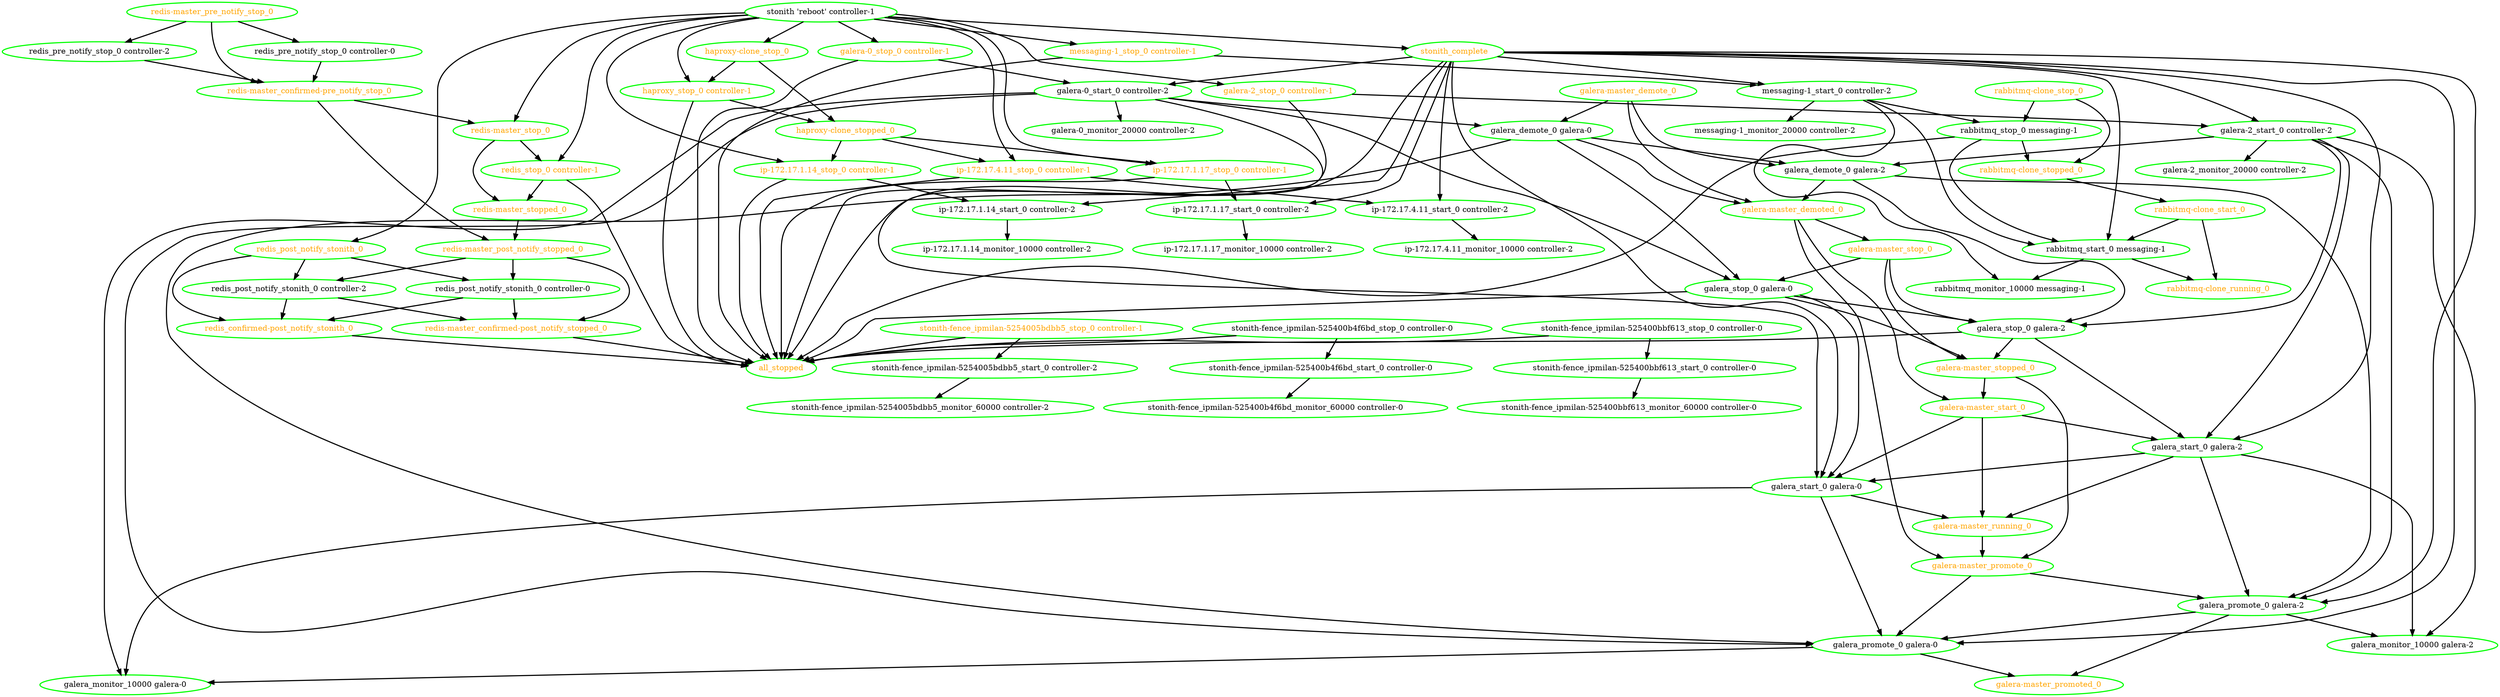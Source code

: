 digraph "g" {
"all_stopped" [ style=bold color="green" fontcolor="orange"]
"galera-0_monitor_20000 controller-2" [ style=bold color="green" fontcolor="black"]
"galera-0_start_0 controller-2" -> "galera-0_monitor_20000 controller-2" [ style = bold]
"galera-0_start_0 controller-2" -> "galera_demote_0 galera-0" [ style = bold]
"galera-0_start_0 controller-2" -> "galera_monitor_10000 galera-0" [ style = bold]
"galera-0_start_0 controller-2" -> "galera_promote_0 galera-0" [ style = bold]
"galera-0_start_0 controller-2" -> "galera_start_0 galera-0" [ style = bold]
"galera-0_start_0 controller-2" -> "galera_stop_0 galera-0" [ style = bold]
"galera-0_start_0 controller-2" [ style=bold color="green" fontcolor="black"]
"galera-0_stop_0 controller-1" -> "all_stopped" [ style = bold]
"galera-0_stop_0 controller-1" -> "galera-0_start_0 controller-2" [ style = bold]
"galera-0_stop_0 controller-1" [ style=bold color="green" fontcolor="orange"]
"galera-2_monitor_20000 controller-2" [ style=bold color="green" fontcolor="black"]
"galera-2_start_0 controller-2" -> "galera-2_monitor_20000 controller-2" [ style = bold]
"galera-2_start_0 controller-2" -> "galera_demote_0 galera-2" [ style = bold]
"galera-2_start_0 controller-2" -> "galera_monitor_10000 galera-2" [ style = bold]
"galera-2_start_0 controller-2" -> "galera_promote_0 galera-2" [ style = bold]
"galera-2_start_0 controller-2" -> "galera_start_0 galera-2" [ style = bold]
"galera-2_start_0 controller-2" -> "galera_stop_0 galera-2" [ style = bold]
"galera-2_start_0 controller-2" [ style=bold color="green" fontcolor="black"]
"galera-2_stop_0 controller-1" -> "all_stopped" [ style = bold]
"galera-2_stop_0 controller-1" -> "galera-2_start_0 controller-2" [ style = bold]
"galera-2_stop_0 controller-1" [ style=bold color="green" fontcolor="orange"]
"galera-master_demote_0" -> "galera-master_demoted_0" [ style = bold]
"galera-master_demote_0" -> "galera_demote_0 galera-0" [ style = bold]
"galera-master_demote_0" -> "galera_demote_0 galera-2" [ style = bold]
"galera-master_demote_0" [ style=bold color="green" fontcolor="orange"]
"galera-master_demoted_0" -> "galera-master_promote_0" [ style = bold]
"galera-master_demoted_0" -> "galera-master_start_0" [ style = bold]
"galera-master_demoted_0" -> "galera-master_stop_0" [ style = bold]
"galera-master_demoted_0" [ style=bold color="green" fontcolor="orange"]
"galera-master_promote_0" -> "galera_promote_0 galera-0" [ style = bold]
"galera-master_promote_0" -> "galera_promote_0 galera-2" [ style = bold]
"galera-master_promote_0" [ style=bold color="green" fontcolor="orange"]
"galera-master_promoted_0" [ style=bold color="green" fontcolor="orange"]
"galera-master_running_0" -> "galera-master_promote_0" [ style = bold]
"galera-master_running_0" [ style=bold color="green" fontcolor="orange"]
"galera-master_start_0" -> "galera-master_running_0" [ style = bold]
"galera-master_start_0" -> "galera_start_0 galera-0" [ style = bold]
"galera-master_start_0" -> "galera_start_0 galera-2" [ style = bold]
"galera-master_start_0" [ style=bold color="green" fontcolor="orange"]
"galera-master_stop_0" -> "galera-master_stopped_0" [ style = bold]
"galera-master_stop_0" -> "galera_stop_0 galera-0" [ style = bold]
"galera-master_stop_0" -> "galera_stop_0 galera-2" [ style = bold]
"galera-master_stop_0" [ style=bold color="green" fontcolor="orange"]
"galera-master_stopped_0" -> "galera-master_promote_0" [ style = bold]
"galera-master_stopped_0" -> "galera-master_start_0" [ style = bold]
"galera-master_stopped_0" [ style=bold color="green" fontcolor="orange"]
"galera_demote_0 galera-0" -> "galera-master_demoted_0" [ style = bold]
"galera_demote_0 galera-0" -> "galera_demote_0 galera-2" [ style = bold]
"galera_demote_0 galera-0" -> "galera_promote_0 galera-0" [ style = bold]
"galera_demote_0 galera-0" -> "galera_stop_0 galera-0" [ style = bold]
"galera_demote_0 galera-0" [ style=bold color="green" fontcolor="black"]
"galera_demote_0 galera-2" -> "galera-master_demoted_0" [ style = bold]
"galera_demote_0 galera-2" -> "galera_promote_0 galera-2" [ style = bold]
"galera_demote_0 galera-2" -> "galera_stop_0 galera-2" [ style = bold]
"galera_demote_0 galera-2" [ style=bold color="green" fontcolor="black"]
"galera_monitor_10000 galera-0" [ style=bold color="green" fontcolor="black"]
"galera_monitor_10000 galera-2" [ style=bold color="green" fontcolor="black"]
"galera_promote_0 galera-0" -> "galera-master_promoted_0" [ style = bold]
"galera_promote_0 galera-0" -> "galera_monitor_10000 galera-0" [ style = bold]
"galera_promote_0 galera-0" [ style=bold color="green" fontcolor="black"]
"galera_promote_0 galera-2" -> "galera-master_promoted_0" [ style = bold]
"galera_promote_0 galera-2" -> "galera_monitor_10000 galera-2" [ style = bold]
"galera_promote_0 galera-2" -> "galera_promote_0 galera-0" [ style = bold]
"galera_promote_0 galera-2" [ style=bold color="green" fontcolor="black"]
"galera_start_0 galera-0" -> "galera-master_running_0" [ style = bold]
"galera_start_0 galera-0" -> "galera_monitor_10000 galera-0" [ style = bold]
"galera_start_0 galera-0" -> "galera_promote_0 galera-0" [ style = bold]
"galera_start_0 galera-0" [ style=bold color="green" fontcolor="black"]
"galera_start_0 galera-2" -> "galera-master_running_0" [ style = bold]
"galera_start_0 galera-2" -> "galera_monitor_10000 galera-2" [ style = bold]
"galera_start_0 galera-2" -> "galera_promote_0 galera-2" [ style = bold]
"galera_start_0 galera-2" -> "galera_start_0 galera-0" [ style = bold]
"galera_start_0 galera-2" [ style=bold color="green" fontcolor="black"]
"galera_stop_0 galera-0" -> "all_stopped" [ style = bold]
"galera_stop_0 galera-0" -> "galera-master_stopped_0" [ style = bold]
"galera_stop_0 galera-0" -> "galera_start_0 galera-0" [ style = bold]
"galera_stop_0 galera-0" -> "galera_stop_0 galera-2" [ style = bold]
"galera_stop_0 galera-0" [ style=bold color="green" fontcolor="black"]
"galera_stop_0 galera-2" -> "all_stopped" [ style = bold]
"galera_stop_0 galera-2" -> "galera-master_stopped_0" [ style = bold]
"galera_stop_0 galera-2" -> "galera_start_0 galera-2" [ style = bold]
"galera_stop_0 galera-2" [ style=bold color="green" fontcolor="black"]
"haproxy-clone_stop_0" -> "haproxy-clone_stopped_0" [ style = bold]
"haproxy-clone_stop_0" -> "haproxy_stop_0 controller-1" [ style = bold]
"haproxy-clone_stop_0" [ style=bold color="green" fontcolor="orange"]
"haproxy-clone_stopped_0" -> "ip-172.17.1.14_stop_0 controller-1" [ style = bold]
"haproxy-clone_stopped_0" -> "ip-172.17.1.17_stop_0 controller-1" [ style = bold]
"haproxy-clone_stopped_0" -> "ip-172.17.4.11_stop_0 controller-1" [ style = bold]
"haproxy-clone_stopped_0" [ style=bold color="green" fontcolor="orange"]
"haproxy_stop_0 controller-1" -> "all_stopped" [ style = bold]
"haproxy_stop_0 controller-1" -> "haproxy-clone_stopped_0" [ style = bold]
"haproxy_stop_0 controller-1" [ style=bold color="green" fontcolor="orange"]
"ip-172.17.1.14_monitor_10000 controller-2" [ style=bold color="green" fontcolor="black"]
"ip-172.17.1.14_start_0 controller-2" -> "ip-172.17.1.14_monitor_10000 controller-2" [ style = bold]
"ip-172.17.1.14_start_0 controller-2" [ style=bold color="green" fontcolor="black"]
"ip-172.17.1.14_stop_0 controller-1" -> "all_stopped" [ style = bold]
"ip-172.17.1.14_stop_0 controller-1" -> "ip-172.17.1.14_start_0 controller-2" [ style = bold]
"ip-172.17.1.14_stop_0 controller-1" [ style=bold color="green" fontcolor="orange"]
"ip-172.17.1.17_monitor_10000 controller-2" [ style=bold color="green" fontcolor="black"]
"ip-172.17.1.17_start_0 controller-2" -> "ip-172.17.1.17_monitor_10000 controller-2" [ style = bold]
"ip-172.17.1.17_start_0 controller-2" [ style=bold color="green" fontcolor="black"]
"ip-172.17.1.17_stop_0 controller-1" -> "all_stopped" [ style = bold]
"ip-172.17.1.17_stop_0 controller-1" -> "ip-172.17.1.17_start_0 controller-2" [ style = bold]
"ip-172.17.1.17_stop_0 controller-1" [ style=bold color="green" fontcolor="orange"]
"ip-172.17.4.11_monitor_10000 controller-2" [ style=bold color="green" fontcolor="black"]
"ip-172.17.4.11_start_0 controller-2" -> "ip-172.17.4.11_monitor_10000 controller-2" [ style = bold]
"ip-172.17.4.11_start_0 controller-2" [ style=bold color="green" fontcolor="black"]
"ip-172.17.4.11_stop_0 controller-1" -> "all_stopped" [ style = bold]
"ip-172.17.4.11_stop_0 controller-1" -> "ip-172.17.4.11_start_0 controller-2" [ style = bold]
"ip-172.17.4.11_stop_0 controller-1" [ style=bold color="green" fontcolor="orange"]
"messaging-1_monitor_20000 controller-2" [ style=bold color="green" fontcolor="black"]
"messaging-1_start_0 controller-2" -> "messaging-1_monitor_20000 controller-2" [ style = bold]
"messaging-1_start_0 controller-2" -> "rabbitmq_monitor_10000 messaging-1" [ style = bold]
"messaging-1_start_0 controller-2" -> "rabbitmq_start_0 messaging-1" [ style = bold]
"messaging-1_start_0 controller-2" -> "rabbitmq_stop_0 messaging-1" [ style = bold]
"messaging-1_start_0 controller-2" [ style=bold color="green" fontcolor="black"]
"messaging-1_stop_0 controller-1" -> "all_stopped" [ style = bold]
"messaging-1_stop_0 controller-1" -> "messaging-1_start_0 controller-2" [ style = bold]
"messaging-1_stop_0 controller-1" [ style=bold color="green" fontcolor="orange"]
"rabbitmq-clone_running_0" [ style=bold color="green" fontcolor="orange"]
"rabbitmq-clone_start_0" -> "rabbitmq-clone_running_0" [ style = bold]
"rabbitmq-clone_start_0" -> "rabbitmq_start_0 messaging-1" [ style = bold]
"rabbitmq-clone_start_0" [ style=bold color="green" fontcolor="orange"]
"rabbitmq-clone_stop_0" -> "rabbitmq-clone_stopped_0" [ style = bold]
"rabbitmq-clone_stop_0" -> "rabbitmq_stop_0 messaging-1" [ style = bold]
"rabbitmq-clone_stop_0" [ style=bold color="green" fontcolor="orange"]
"rabbitmq-clone_stopped_0" -> "rabbitmq-clone_start_0" [ style = bold]
"rabbitmq-clone_stopped_0" [ style=bold color="green" fontcolor="orange"]
"rabbitmq_monitor_10000 messaging-1" [ style=bold color="green" fontcolor="black"]
"rabbitmq_start_0 messaging-1" -> "rabbitmq-clone_running_0" [ style = bold]
"rabbitmq_start_0 messaging-1" -> "rabbitmq_monitor_10000 messaging-1" [ style = bold]
"rabbitmq_start_0 messaging-1" [ style=bold color="green" fontcolor="black"]
"rabbitmq_stop_0 messaging-1" -> "all_stopped" [ style = bold]
"rabbitmq_stop_0 messaging-1" -> "rabbitmq-clone_stopped_0" [ style = bold]
"rabbitmq_stop_0 messaging-1" -> "rabbitmq_start_0 messaging-1" [ style = bold]
"rabbitmq_stop_0 messaging-1" [ style=bold color="green" fontcolor="black"]
"redis-master_confirmed-post_notify_stopped_0" -> "all_stopped" [ style = bold]
"redis-master_confirmed-post_notify_stopped_0" [ style=bold color="green" fontcolor="orange"]
"redis-master_confirmed-pre_notify_stop_0" -> "redis-master_post_notify_stopped_0" [ style = bold]
"redis-master_confirmed-pre_notify_stop_0" -> "redis-master_stop_0" [ style = bold]
"redis-master_confirmed-pre_notify_stop_0" [ style=bold color="green" fontcolor="orange"]
"redis-master_post_notify_stopped_0" -> "redis-master_confirmed-post_notify_stopped_0" [ style = bold]
"redis-master_post_notify_stopped_0" -> "redis_post_notify_stonith_0 controller-0" [ style = bold]
"redis-master_post_notify_stopped_0" -> "redis_post_notify_stonith_0 controller-2" [ style = bold]
"redis-master_post_notify_stopped_0" [ style=bold color="green" fontcolor="orange"]
"redis-master_pre_notify_stop_0" -> "redis-master_confirmed-pre_notify_stop_0" [ style = bold]
"redis-master_pre_notify_stop_0" -> "redis_pre_notify_stop_0 controller-0" [ style = bold]
"redis-master_pre_notify_stop_0" -> "redis_pre_notify_stop_0 controller-2" [ style = bold]
"redis-master_pre_notify_stop_0" [ style=bold color="green" fontcolor="orange"]
"redis-master_stop_0" -> "redis-master_stopped_0" [ style = bold]
"redis-master_stop_0" -> "redis_stop_0 controller-1" [ style = bold]
"redis-master_stop_0" [ style=bold color="green" fontcolor="orange"]
"redis-master_stopped_0" -> "redis-master_post_notify_stopped_0" [ style = bold]
"redis-master_stopped_0" [ style=bold color="green" fontcolor="orange"]
"redis_confirmed-post_notify_stonith_0" -> "all_stopped" [ style = bold]
"redis_confirmed-post_notify_stonith_0" [ style=bold color="green" fontcolor="orange"]
"redis_post_notify_stonith_0 controller-0" -> "redis-master_confirmed-post_notify_stopped_0" [ style = bold]
"redis_post_notify_stonith_0 controller-0" -> "redis_confirmed-post_notify_stonith_0" [ style = bold]
"redis_post_notify_stonith_0 controller-0" [ style=bold color="green" fontcolor="black"]
"redis_post_notify_stonith_0 controller-2" -> "redis-master_confirmed-post_notify_stopped_0" [ style = bold]
"redis_post_notify_stonith_0 controller-2" -> "redis_confirmed-post_notify_stonith_0" [ style = bold]
"redis_post_notify_stonith_0 controller-2" [ style=bold color="green" fontcolor="black"]
"redis_post_notify_stonith_0" -> "redis_confirmed-post_notify_stonith_0" [ style = bold]
"redis_post_notify_stonith_0" -> "redis_post_notify_stonith_0 controller-0" [ style = bold]
"redis_post_notify_stonith_0" -> "redis_post_notify_stonith_0 controller-2" [ style = bold]
"redis_post_notify_stonith_0" [ style=bold color="green" fontcolor="orange"]
"redis_pre_notify_stop_0 controller-0" -> "redis-master_confirmed-pre_notify_stop_0" [ style = bold]
"redis_pre_notify_stop_0 controller-0" [ style=bold color="green" fontcolor="black"]
"redis_pre_notify_stop_0 controller-2" -> "redis-master_confirmed-pre_notify_stop_0" [ style = bold]
"redis_pre_notify_stop_0 controller-2" [ style=bold color="green" fontcolor="black"]
"redis_stop_0 controller-1" -> "all_stopped" [ style = bold]
"redis_stop_0 controller-1" -> "redis-master_stopped_0" [ style = bold]
"redis_stop_0 controller-1" [ style=bold color="green" fontcolor="orange"]
"stonith 'reboot' controller-1" -> "galera-0_stop_0 controller-1" [ style = bold]
"stonith 'reboot' controller-1" -> "galera-2_stop_0 controller-1" [ style = bold]
"stonith 'reboot' controller-1" -> "haproxy-clone_stop_0" [ style = bold]
"stonith 'reboot' controller-1" -> "haproxy_stop_0 controller-1" [ style = bold]
"stonith 'reboot' controller-1" -> "ip-172.17.1.14_stop_0 controller-1" [ style = bold]
"stonith 'reboot' controller-1" -> "ip-172.17.1.17_stop_0 controller-1" [ style = bold]
"stonith 'reboot' controller-1" -> "ip-172.17.4.11_stop_0 controller-1" [ style = bold]
"stonith 'reboot' controller-1" -> "messaging-1_stop_0 controller-1" [ style = bold]
"stonith 'reboot' controller-1" -> "redis-master_stop_0" [ style = bold]
"stonith 'reboot' controller-1" -> "redis_post_notify_stonith_0" [ style = bold]
"stonith 'reboot' controller-1" -> "redis_stop_0 controller-1" [ style = bold]
"stonith 'reboot' controller-1" -> "stonith_complete" [ style = bold]
"stonith 'reboot' controller-1" [ style=bold color="green" fontcolor="black"]
"stonith-fence_ipmilan-5254005bdbb5_monitor_60000 controller-2" [ style=bold color="green" fontcolor="black"]
"stonith-fence_ipmilan-5254005bdbb5_start_0 controller-2" -> "stonith-fence_ipmilan-5254005bdbb5_monitor_60000 controller-2" [ style = bold]
"stonith-fence_ipmilan-5254005bdbb5_start_0 controller-2" [ style=bold color="green" fontcolor="black"]
"stonith-fence_ipmilan-5254005bdbb5_stop_0 controller-1" -> "all_stopped" [ style = bold]
"stonith-fence_ipmilan-5254005bdbb5_stop_0 controller-1" -> "stonith-fence_ipmilan-5254005bdbb5_start_0 controller-2" [ style = bold]
"stonith-fence_ipmilan-5254005bdbb5_stop_0 controller-1" [ style=bold color="green" fontcolor="orange"]
"stonith-fence_ipmilan-525400b4f6bd_monitor_60000 controller-0" [ style=bold color="green" fontcolor="black"]
"stonith-fence_ipmilan-525400b4f6bd_start_0 controller-0" -> "stonith-fence_ipmilan-525400b4f6bd_monitor_60000 controller-0" [ style = bold]
"stonith-fence_ipmilan-525400b4f6bd_start_0 controller-0" [ style=bold color="green" fontcolor="black"]
"stonith-fence_ipmilan-525400b4f6bd_stop_0 controller-0" -> "all_stopped" [ style = bold]
"stonith-fence_ipmilan-525400b4f6bd_stop_0 controller-0" -> "stonith-fence_ipmilan-525400b4f6bd_start_0 controller-0" [ style = bold]
"stonith-fence_ipmilan-525400b4f6bd_stop_0 controller-0" [ style=bold color="green" fontcolor="black"]
"stonith-fence_ipmilan-525400bbf613_monitor_60000 controller-0" [ style=bold color="green" fontcolor="black"]
"stonith-fence_ipmilan-525400bbf613_start_0 controller-0" -> "stonith-fence_ipmilan-525400bbf613_monitor_60000 controller-0" [ style = bold]
"stonith-fence_ipmilan-525400bbf613_start_0 controller-0" [ style=bold color="green" fontcolor="black"]
"stonith-fence_ipmilan-525400bbf613_stop_0 controller-0" -> "all_stopped" [ style = bold]
"stonith-fence_ipmilan-525400bbf613_stop_0 controller-0" -> "stonith-fence_ipmilan-525400bbf613_start_0 controller-0" [ style = bold]
"stonith-fence_ipmilan-525400bbf613_stop_0 controller-0" [ style=bold color="green" fontcolor="black"]
"stonith_complete" -> "all_stopped" [ style = bold]
"stonith_complete" -> "galera-0_start_0 controller-2" [ style = bold]
"stonith_complete" -> "galera-2_start_0 controller-2" [ style = bold]
"stonith_complete" -> "galera_promote_0 galera-0" [ style = bold]
"stonith_complete" -> "galera_promote_0 galera-2" [ style = bold]
"stonith_complete" -> "galera_start_0 galera-0" [ style = bold]
"stonith_complete" -> "galera_start_0 galera-2" [ style = bold]
"stonith_complete" -> "ip-172.17.1.14_start_0 controller-2" [ style = bold]
"stonith_complete" -> "ip-172.17.1.17_start_0 controller-2" [ style = bold]
"stonith_complete" -> "ip-172.17.4.11_start_0 controller-2" [ style = bold]
"stonith_complete" -> "messaging-1_start_0 controller-2" [ style = bold]
"stonith_complete" -> "rabbitmq_start_0 messaging-1" [ style = bold]
"stonith_complete" [ style=bold color="green" fontcolor="orange"]
}

